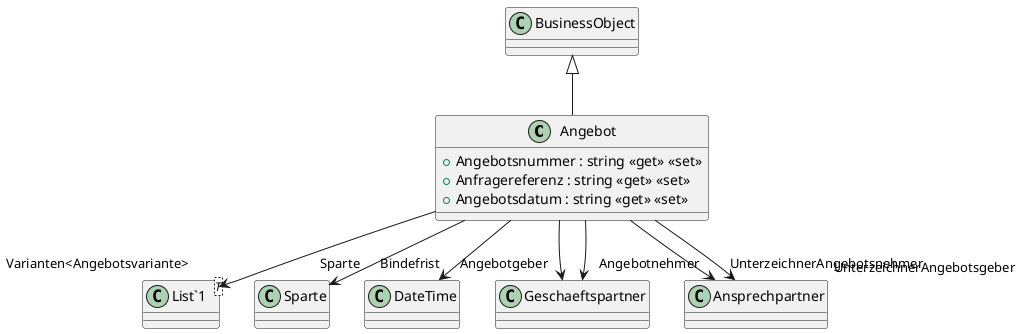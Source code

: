 @startuml
class Angebot {
    + Angebotsnummer : string <<get>> <<set>>
    + Anfragereferenz : string <<get>> <<set>>
    + Angebotsdatum : string <<get>> <<set>>
}
class "List`1"<T> {
}
BusinessObject <|-- Angebot
Angebot --> "Sparte" Sparte
Angebot --> "Bindefrist" DateTime
Angebot --> "Angebotgeber" Geschaeftspartner
Angebot --> "Angebotnehmer" Geschaeftspartner
Angebot --> "UnterzeichnerAngebotsnehmer" Ansprechpartner
Angebot --> "UnterzeichnerAngebotsgeber" Ansprechpartner
Angebot --> "Varianten<Angebotsvariante>" "List`1"
@enduml
